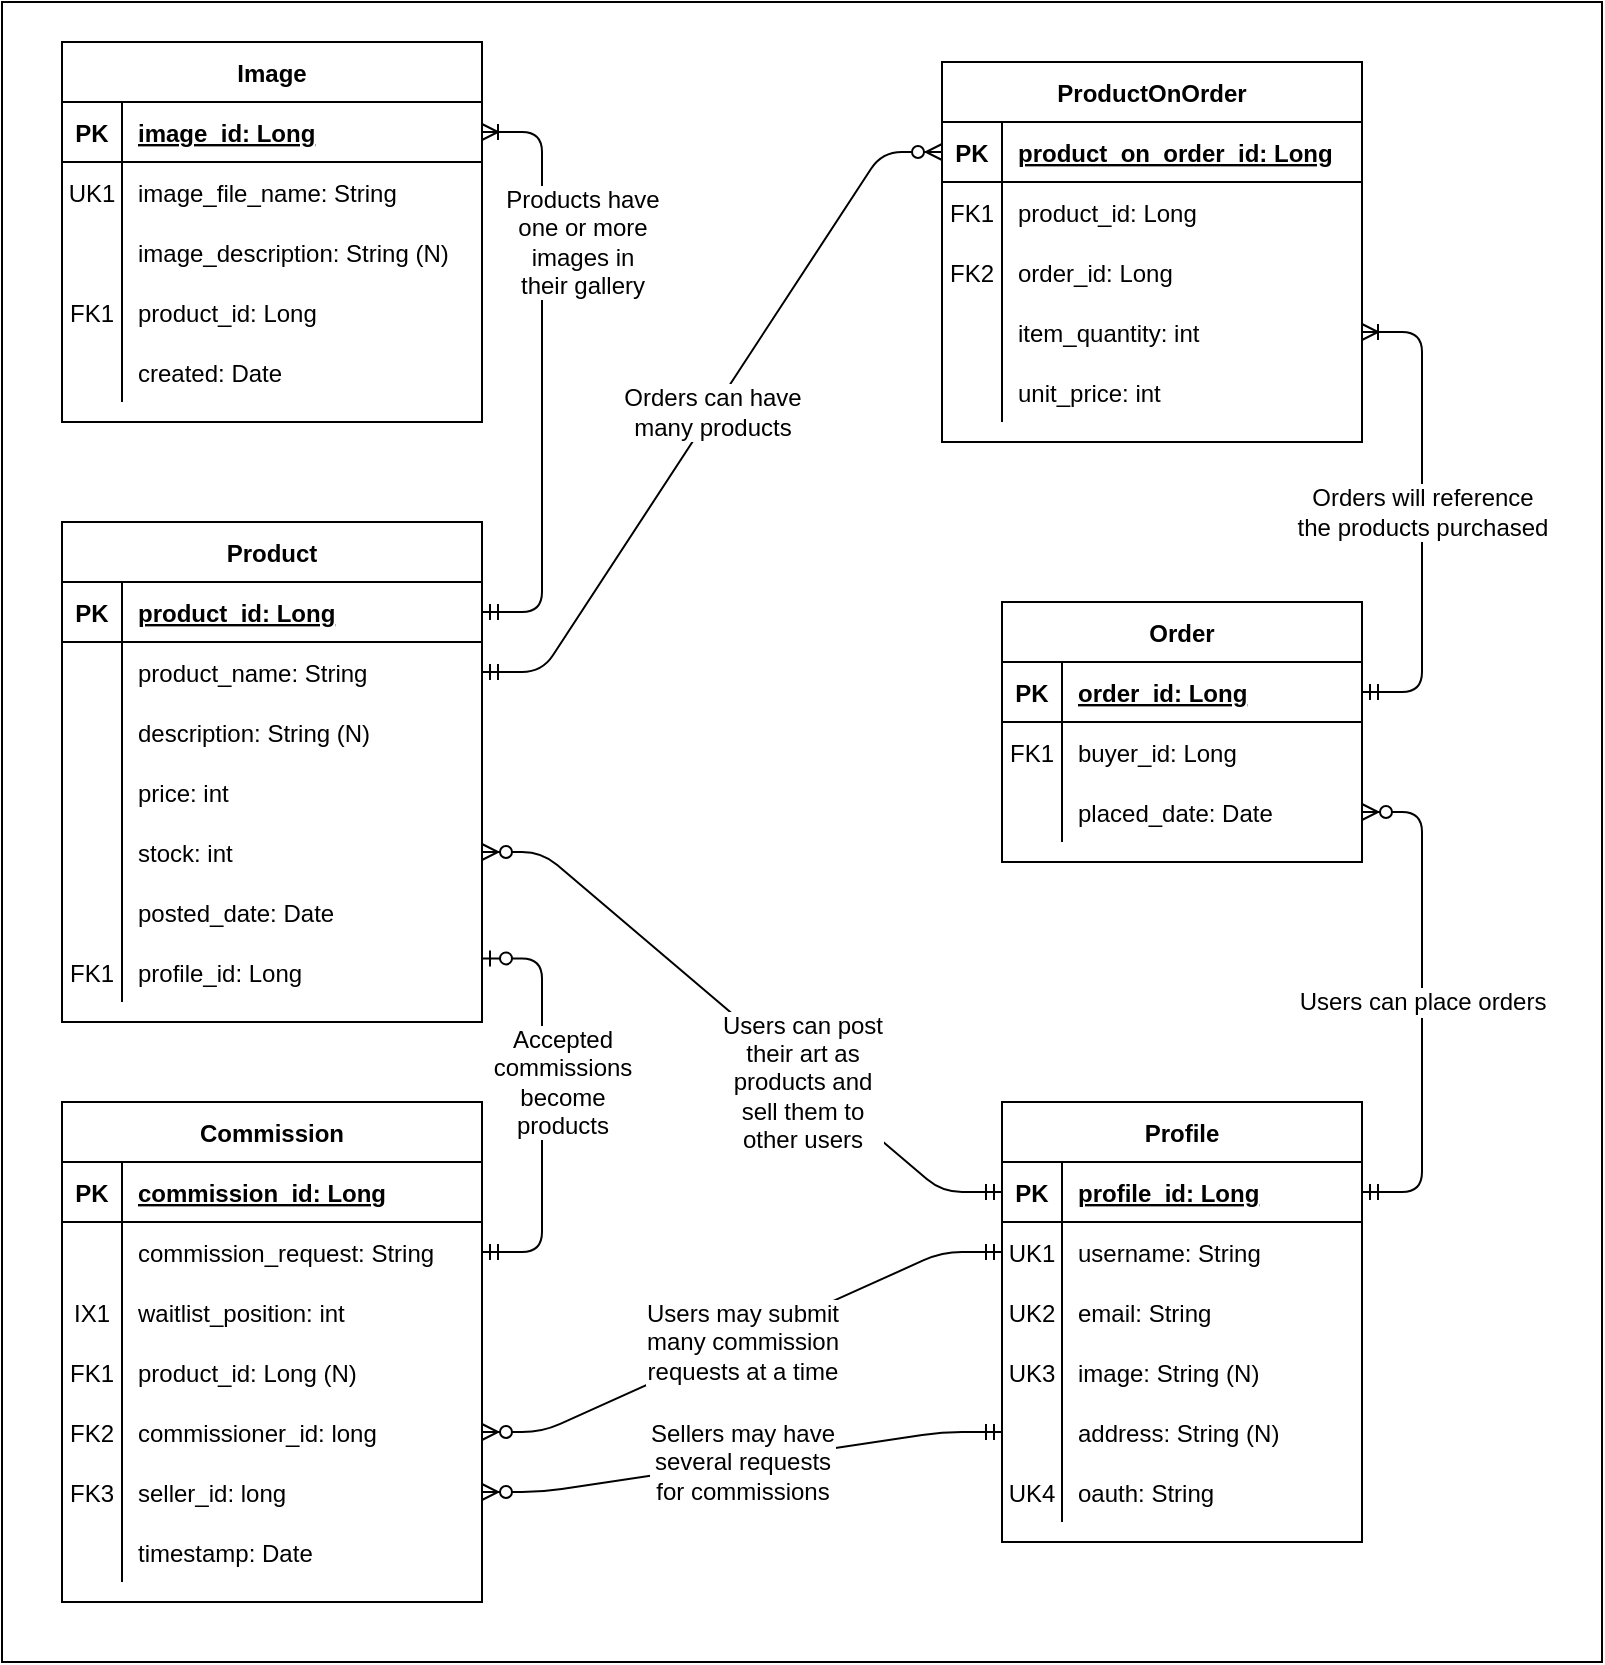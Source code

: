 <mxfile version="13.9.9" type="device"><diagram id="R2lEEEUBdFMjLlhIrx00" name="Page-1"><mxGraphModel dx="-278" dy="1862" grid="1" gridSize="10" guides="1" tooltips="1" connect="1" arrows="1" fold="1" page="1" pageScale="1" pageWidth="850" pageHeight="1100" math="0" shadow="0" extFonts="Permanent Marker^https://fonts.googleapis.com/css?family=Permanent+Marker"><root><mxCell id="0"/><mxCell id="1" parent="0"/><mxCell id="XeQUEniWbdZxxyKvt_oI-1" value="" style="rounded=0;whiteSpace=wrap;html=1;" parent="1" vertex="1"><mxGeometry x="2000" y="-40" width="800" height="830" as="geometry"/></mxCell><mxCell id="XeQUEniWbdZxxyKvt_oI-2" value="Users can place orders" style="edgeStyle=entityRelationEdgeStyle;fontSize=12;html=1;endArrow=ERzeroToMany;startArrow=ERmandOne;exitX=1;exitY=0.5;exitDx=0;exitDy=0;entryX=1;entryY=0.5;entryDx=0;entryDy=0;" parent="1" source="XeQUEniWbdZxxyKvt_oI-36" target="XeQUEniWbdZxxyKvt_oI-32" edge="1"><mxGeometry width="100" height="100" relative="1" as="geometry"><mxPoint x="2610" y="380" as="sourcePoint"/><mxPoint x="2560" y="395" as="targetPoint"/></mxGeometry></mxCell><mxCell id="XeQUEniWbdZxxyKvt_oI-3" value="Users can post&lt;br&gt;their art as&lt;br&gt;products and&lt;br&gt;sell them to&lt;br&gt;other users" style="edgeStyle=entityRelationEdgeStyle;fontSize=12;html=1;endArrow=ERzeroToMany;startArrow=ERmandOne;exitX=0;exitY=0.5;exitDx=0;exitDy=0;entryX=1;entryY=0.5;entryDx=0;entryDy=0;" parent="1" source="XeQUEniWbdZxxyKvt_oI-36" target="XeQUEniWbdZxxyKvt_oI-70" edge="1"><mxGeometry x="-0.262" y="3" width="100" height="100" relative="1" as="geometry"><mxPoint x="2450" y="530" as="sourcePoint"/><mxPoint x="2270" y="245" as="targetPoint"/><mxPoint as="offset"/></mxGeometry></mxCell><mxCell id="XeQUEniWbdZxxyKvt_oI-6" value="Orders will reference&lt;br&gt;the products purchased" style="edgeStyle=entityRelationEdgeStyle;fontSize=12;html=1;endArrow=ERoneToMany;entryX=1;entryY=0.5;entryDx=0;entryDy=0;exitX=1;exitY=0.5;exitDx=0;exitDy=0;startArrow=ERmandOne;startFill=0;" parent="1" source="XeQUEniWbdZxxyKvt_oI-26" target="XeQUEniWbdZxxyKvt_oI-19" edge="1"><mxGeometry width="100" height="100" relative="1" as="geometry"><mxPoint x="2720" y="115" as="sourcePoint"/><mxPoint x="2620" y="-95" as="targetPoint"/></mxGeometry></mxCell><mxCell id="XeQUEniWbdZxxyKvt_oI-7" value="Products have&lt;br&gt;one or more&lt;br&gt;images in&lt;br&gt;their gallery" style="edgeStyle=entityRelationEdgeStyle;fontSize=12;html=1;endArrow=ERoneToMany;startArrow=ERmandOne;exitX=1;exitY=0.5;exitDx=0;exitDy=0;entryX=1;entryY=0.5;entryDx=0;entryDy=0;" parent="1" source="XeQUEniWbdZxxyKvt_oI-58" target="XeQUEniWbdZxxyKvt_oI-99" edge="1"><mxGeometry x="0.433" y="-20" width="100" height="100" relative="1" as="geometry"><mxPoint x="2300" y="40" as="sourcePoint"/><mxPoint x="2400" y="-60" as="targetPoint"/><mxPoint as="offset"/></mxGeometry></mxCell><mxCell id="XeQUEniWbdZxxyKvt_oI-9" value="ProductOnOrder" style="shape=table;startSize=30;container=1;collapsible=1;childLayout=tableLayout;fixedRows=1;rowLines=0;fontStyle=1;align=center;resizeLast=1;" parent="1" vertex="1"><mxGeometry x="2470" y="-10" width="210" height="190" as="geometry"/></mxCell><mxCell id="XeQUEniWbdZxxyKvt_oI-10" value="" style="shape=partialRectangle;collapsible=0;dropTarget=0;pointerEvents=0;fillColor=none;top=0;left=0;bottom=1;right=0;points=[[0,0.5],[1,0.5]];portConstraint=eastwest;" parent="XeQUEniWbdZxxyKvt_oI-9" vertex="1"><mxGeometry y="30" width="210" height="30" as="geometry"/></mxCell><mxCell id="XeQUEniWbdZxxyKvt_oI-11" value="PK" style="shape=partialRectangle;connectable=0;fillColor=none;top=0;left=0;bottom=0;right=0;fontStyle=1;overflow=hidden;" parent="XeQUEniWbdZxxyKvt_oI-10" vertex="1"><mxGeometry width="30" height="30" as="geometry"/></mxCell><mxCell id="XeQUEniWbdZxxyKvt_oI-12" value="product_on_order_id: Long" style="shape=partialRectangle;connectable=0;fillColor=none;top=0;left=0;bottom=0;right=0;align=left;spacingLeft=6;fontStyle=5;overflow=hidden;" parent="XeQUEniWbdZxxyKvt_oI-10" vertex="1"><mxGeometry x="30" width="180" height="30" as="geometry"/></mxCell><mxCell id="XeQUEniWbdZxxyKvt_oI-13" value="" style="shape=partialRectangle;collapsible=0;dropTarget=0;pointerEvents=0;fillColor=none;top=0;left=0;bottom=0;right=0;points=[[0,0.5],[1,0.5]];portConstraint=eastwest;" parent="XeQUEniWbdZxxyKvt_oI-9" vertex="1"><mxGeometry y="60" width="210" height="30" as="geometry"/></mxCell><mxCell id="XeQUEniWbdZxxyKvt_oI-14" value="FK1" style="shape=partialRectangle;connectable=0;fillColor=none;top=0;left=0;bottom=0;right=0;editable=1;overflow=hidden;" parent="XeQUEniWbdZxxyKvt_oI-13" vertex="1"><mxGeometry width="30" height="30" as="geometry"/></mxCell><mxCell id="XeQUEniWbdZxxyKvt_oI-15" value="product_id: Long" style="shape=partialRectangle;connectable=0;fillColor=none;top=0;left=0;bottom=0;right=0;align=left;spacingLeft=6;overflow=hidden;" parent="XeQUEniWbdZxxyKvt_oI-13" vertex="1"><mxGeometry x="30" width="180" height="30" as="geometry"/></mxCell><mxCell id="XeQUEniWbdZxxyKvt_oI-16" value="" style="shape=partialRectangle;collapsible=0;dropTarget=0;pointerEvents=0;fillColor=none;top=0;left=0;bottom=0;right=0;points=[[0,0.5],[1,0.5]];portConstraint=eastwest;" parent="XeQUEniWbdZxxyKvt_oI-9" vertex="1"><mxGeometry y="90" width="210" height="30" as="geometry"/></mxCell><mxCell id="XeQUEniWbdZxxyKvt_oI-17" value="FK2" style="shape=partialRectangle;connectable=0;fillColor=none;top=0;left=0;bottom=0;right=0;editable=1;overflow=hidden;" parent="XeQUEniWbdZxxyKvt_oI-16" vertex="1"><mxGeometry width="30" height="30" as="geometry"/></mxCell><mxCell id="XeQUEniWbdZxxyKvt_oI-18" value="order_id: Long" style="shape=partialRectangle;connectable=0;fillColor=none;top=0;left=0;bottom=0;right=0;align=left;spacingLeft=6;overflow=hidden;" parent="XeQUEniWbdZxxyKvt_oI-16" vertex="1"><mxGeometry x="30" width="180" height="30" as="geometry"/></mxCell><mxCell id="XeQUEniWbdZxxyKvt_oI-19" value="" style="shape=partialRectangle;collapsible=0;dropTarget=0;pointerEvents=0;fillColor=none;top=0;left=0;bottom=0;right=0;points=[[0,0.5],[1,0.5]];portConstraint=eastwest;" parent="XeQUEniWbdZxxyKvt_oI-9" vertex="1"><mxGeometry y="120" width="210" height="30" as="geometry"/></mxCell><mxCell id="XeQUEniWbdZxxyKvt_oI-20" value="" style="shape=partialRectangle;connectable=0;fillColor=none;top=0;left=0;bottom=0;right=0;editable=1;overflow=hidden;" parent="XeQUEniWbdZxxyKvt_oI-19" vertex="1"><mxGeometry width="30" height="30" as="geometry"/></mxCell><mxCell id="XeQUEniWbdZxxyKvt_oI-21" value="item_quantity: int" style="shape=partialRectangle;connectable=0;fillColor=none;top=0;left=0;bottom=0;right=0;align=left;spacingLeft=6;overflow=hidden;" parent="XeQUEniWbdZxxyKvt_oI-19" vertex="1"><mxGeometry x="30" width="180" height="30" as="geometry"/></mxCell><mxCell id="XeQUEniWbdZxxyKvt_oI-22" value="" style="shape=partialRectangle;collapsible=0;dropTarget=0;pointerEvents=0;fillColor=none;top=0;left=0;bottom=0;right=0;points=[[0,0.5],[1,0.5]];portConstraint=eastwest;" parent="XeQUEniWbdZxxyKvt_oI-9" vertex="1"><mxGeometry y="150" width="210" height="30" as="geometry"/></mxCell><mxCell id="XeQUEniWbdZxxyKvt_oI-23" value="" style="shape=partialRectangle;connectable=0;fillColor=none;top=0;left=0;bottom=0;right=0;editable=1;overflow=hidden;" parent="XeQUEniWbdZxxyKvt_oI-22" vertex="1"><mxGeometry width="30" height="30" as="geometry"/></mxCell><mxCell id="XeQUEniWbdZxxyKvt_oI-24" value="unit_price: int" style="shape=partialRectangle;connectable=0;fillColor=none;top=0;left=0;bottom=0;right=0;align=left;spacingLeft=6;overflow=hidden;" parent="XeQUEniWbdZxxyKvt_oI-22" vertex="1"><mxGeometry x="30" width="180" height="30" as="geometry"/></mxCell><mxCell id="XeQUEniWbdZxxyKvt_oI-25" value="Order" style="shape=table;startSize=30;container=1;collapsible=1;childLayout=tableLayout;fixedRows=1;rowLines=0;fontStyle=1;align=center;resizeLast=1;" parent="1" vertex="1"><mxGeometry x="2500" y="260" width="180" height="130" as="geometry"/></mxCell><mxCell id="XeQUEniWbdZxxyKvt_oI-26" value="" style="shape=partialRectangle;collapsible=0;dropTarget=0;pointerEvents=0;fillColor=none;top=0;left=0;bottom=1;right=0;points=[[0,0.5],[1,0.5]];portConstraint=eastwest;" parent="XeQUEniWbdZxxyKvt_oI-25" vertex="1"><mxGeometry y="30" width="180" height="30" as="geometry"/></mxCell><mxCell id="XeQUEniWbdZxxyKvt_oI-27" value="PK" style="shape=partialRectangle;connectable=0;fillColor=none;top=0;left=0;bottom=0;right=0;fontStyle=1;overflow=hidden;" parent="XeQUEniWbdZxxyKvt_oI-26" vertex="1"><mxGeometry width="30" height="30" as="geometry"/></mxCell><mxCell id="XeQUEniWbdZxxyKvt_oI-28" value="order_id: Long" style="shape=partialRectangle;connectable=0;fillColor=none;top=0;left=0;bottom=0;right=0;align=left;spacingLeft=6;fontStyle=5;overflow=hidden;" parent="XeQUEniWbdZxxyKvt_oI-26" vertex="1"><mxGeometry x="30" width="150" height="30" as="geometry"/></mxCell><mxCell id="XeQUEniWbdZxxyKvt_oI-29" value="" style="shape=partialRectangle;collapsible=0;dropTarget=0;pointerEvents=0;fillColor=none;top=0;left=0;bottom=0;right=0;points=[[0,0.5],[1,0.5]];portConstraint=eastwest;" parent="XeQUEniWbdZxxyKvt_oI-25" vertex="1"><mxGeometry y="60" width="180" height="30" as="geometry"/></mxCell><mxCell id="XeQUEniWbdZxxyKvt_oI-30" value="FK1" style="shape=partialRectangle;connectable=0;fillColor=none;top=0;left=0;bottom=0;right=0;editable=1;overflow=hidden;" parent="XeQUEniWbdZxxyKvt_oI-29" vertex="1"><mxGeometry width="30" height="30" as="geometry"/></mxCell><mxCell id="XeQUEniWbdZxxyKvt_oI-31" value="buyer_id: Long" style="shape=partialRectangle;connectable=0;fillColor=none;top=0;left=0;bottom=0;right=0;align=left;spacingLeft=6;overflow=hidden;" parent="XeQUEniWbdZxxyKvt_oI-29" vertex="1"><mxGeometry x="30" width="150" height="30" as="geometry"/></mxCell><mxCell id="XeQUEniWbdZxxyKvt_oI-32" value="" style="shape=partialRectangle;collapsible=0;dropTarget=0;pointerEvents=0;fillColor=none;top=0;left=0;bottom=0;right=0;points=[[0,0.5],[1,0.5]];portConstraint=eastwest;" parent="XeQUEniWbdZxxyKvt_oI-25" vertex="1"><mxGeometry y="90" width="180" height="30" as="geometry"/></mxCell><mxCell id="XeQUEniWbdZxxyKvt_oI-33" value="" style="shape=partialRectangle;connectable=0;fillColor=none;top=0;left=0;bottom=0;right=0;editable=1;overflow=hidden;" parent="XeQUEniWbdZxxyKvt_oI-32" vertex="1"><mxGeometry width="30" height="30" as="geometry"/></mxCell><mxCell id="XeQUEniWbdZxxyKvt_oI-34" value="placed_date: Date" style="shape=partialRectangle;connectable=0;fillColor=none;top=0;left=0;bottom=0;right=0;align=left;spacingLeft=6;overflow=hidden;" parent="XeQUEniWbdZxxyKvt_oI-32" vertex="1"><mxGeometry x="30" width="150" height="30" as="geometry"/></mxCell><mxCell id="XeQUEniWbdZxxyKvt_oI-35" value="Profile" style="shape=table;startSize=30;container=1;collapsible=1;childLayout=tableLayout;fixedRows=1;rowLines=0;fontStyle=1;align=center;resizeLast=1;" parent="1" vertex="1"><mxGeometry x="2500" y="510" width="180" height="220" as="geometry"/></mxCell><mxCell id="XeQUEniWbdZxxyKvt_oI-36" value="" style="shape=partialRectangle;collapsible=0;dropTarget=0;pointerEvents=0;fillColor=none;top=0;left=0;bottom=1;right=0;points=[[0,0.5],[1,0.5]];portConstraint=eastwest;" parent="XeQUEniWbdZxxyKvt_oI-35" vertex="1"><mxGeometry y="30" width="180" height="30" as="geometry"/></mxCell><mxCell id="XeQUEniWbdZxxyKvt_oI-37" value="PK" style="shape=partialRectangle;connectable=0;fillColor=none;top=0;left=0;bottom=0;right=0;fontStyle=1;overflow=hidden;" parent="XeQUEniWbdZxxyKvt_oI-36" vertex="1"><mxGeometry width="30" height="30" as="geometry"/></mxCell><mxCell id="XeQUEniWbdZxxyKvt_oI-38" value="profile_id: Long" style="shape=partialRectangle;connectable=0;fillColor=none;top=0;left=0;bottom=0;right=0;align=left;spacingLeft=6;fontStyle=5;overflow=hidden;" parent="XeQUEniWbdZxxyKvt_oI-36" vertex="1"><mxGeometry x="30" width="150" height="30" as="geometry"/></mxCell><mxCell id="XeQUEniWbdZxxyKvt_oI-39" value="" style="shape=partialRectangle;collapsible=0;dropTarget=0;pointerEvents=0;fillColor=none;top=0;left=0;bottom=0;right=0;points=[[0,0.5],[1,0.5]];portConstraint=eastwest;" parent="XeQUEniWbdZxxyKvt_oI-35" vertex="1"><mxGeometry y="60" width="180" height="30" as="geometry"/></mxCell><mxCell id="XeQUEniWbdZxxyKvt_oI-40" value="UK1" style="shape=partialRectangle;connectable=0;fillColor=none;top=0;left=0;bottom=0;right=0;editable=1;overflow=hidden;" parent="XeQUEniWbdZxxyKvt_oI-39" vertex="1"><mxGeometry width="30" height="30" as="geometry"/></mxCell><mxCell id="XeQUEniWbdZxxyKvt_oI-41" value="username: String" style="shape=partialRectangle;connectable=0;fillColor=none;top=0;left=0;bottom=0;right=0;align=left;spacingLeft=6;overflow=hidden;" parent="XeQUEniWbdZxxyKvt_oI-39" vertex="1"><mxGeometry x="30" width="150" height="30" as="geometry"/></mxCell><mxCell id="XeQUEniWbdZxxyKvt_oI-45" value="" style="shape=partialRectangle;collapsible=0;dropTarget=0;pointerEvents=0;fillColor=none;top=0;left=0;bottom=0;right=0;points=[[0,0.5],[1,0.5]];portConstraint=eastwest;" parent="XeQUEniWbdZxxyKvt_oI-35" vertex="1"><mxGeometry y="90" width="180" height="30" as="geometry"/></mxCell><mxCell id="XeQUEniWbdZxxyKvt_oI-46" value="UK2" style="shape=partialRectangle;connectable=0;fillColor=none;top=0;left=0;bottom=0;right=0;editable=1;overflow=hidden;" parent="XeQUEniWbdZxxyKvt_oI-45" vertex="1"><mxGeometry width="30" height="30" as="geometry"/></mxCell><mxCell id="XeQUEniWbdZxxyKvt_oI-47" value="email: String" style="shape=partialRectangle;connectable=0;fillColor=none;top=0;left=0;bottom=0;right=0;align=left;spacingLeft=6;overflow=hidden;" parent="XeQUEniWbdZxxyKvt_oI-45" vertex="1"><mxGeometry x="30" width="150" height="30" as="geometry"/></mxCell><mxCell id="XeQUEniWbdZxxyKvt_oI-48" value="" style="shape=partialRectangle;collapsible=0;dropTarget=0;pointerEvents=0;fillColor=none;top=0;left=0;bottom=0;right=0;points=[[0,0.5],[1,0.5]];portConstraint=eastwest;" parent="XeQUEniWbdZxxyKvt_oI-35" vertex="1"><mxGeometry y="120" width="180" height="30" as="geometry"/></mxCell><mxCell id="XeQUEniWbdZxxyKvt_oI-49" value="UK3" style="shape=partialRectangle;connectable=0;fillColor=none;top=0;left=0;bottom=0;right=0;editable=1;overflow=hidden;" parent="XeQUEniWbdZxxyKvt_oI-48" vertex="1"><mxGeometry width="30" height="30" as="geometry"/></mxCell><mxCell id="XeQUEniWbdZxxyKvt_oI-50" value="image: String (N)" style="shape=partialRectangle;connectable=0;fillColor=none;top=0;left=0;bottom=0;right=0;align=left;spacingLeft=6;overflow=hidden;" parent="XeQUEniWbdZxxyKvt_oI-48" vertex="1"><mxGeometry x="30" width="150" height="30" as="geometry"/></mxCell><mxCell id="XeQUEniWbdZxxyKvt_oI-51" value="" style="shape=partialRectangle;collapsible=0;dropTarget=0;pointerEvents=0;fillColor=none;top=0;left=0;bottom=0;right=0;points=[[0,0.5],[1,0.5]];portConstraint=eastwest;" parent="XeQUEniWbdZxxyKvt_oI-35" vertex="1"><mxGeometry y="150" width="180" height="30" as="geometry"/></mxCell><mxCell id="XeQUEniWbdZxxyKvt_oI-52" value="" style="shape=partialRectangle;connectable=0;fillColor=none;top=0;left=0;bottom=0;right=0;editable=1;overflow=hidden;" parent="XeQUEniWbdZxxyKvt_oI-51" vertex="1"><mxGeometry width="30" height="30" as="geometry"/></mxCell><mxCell id="XeQUEniWbdZxxyKvt_oI-53" value="address: String (N)" style="shape=partialRectangle;connectable=0;fillColor=none;top=0;left=0;bottom=0;right=0;align=left;spacingLeft=6;overflow=hidden;" parent="XeQUEniWbdZxxyKvt_oI-51" vertex="1"><mxGeometry x="30" width="150" height="30" as="geometry"/></mxCell><mxCell id="XeQUEniWbdZxxyKvt_oI-54" value="" style="shape=partialRectangle;collapsible=0;dropTarget=0;pointerEvents=0;fillColor=none;top=0;left=0;bottom=0;right=0;points=[[0,0.5],[1,0.5]];portConstraint=eastwest;" parent="XeQUEniWbdZxxyKvt_oI-35" vertex="1"><mxGeometry y="180" width="180" height="30" as="geometry"/></mxCell><mxCell id="XeQUEniWbdZxxyKvt_oI-55" value="UK4" style="shape=partialRectangle;connectable=0;fillColor=none;top=0;left=0;bottom=0;right=0;editable=1;overflow=hidden;" parent="XeQUEniWbdZxxyKvt_oI-54" vertex="1"><mxGeometry width="30" height="30" as="geometry"/></mxCell><mxCell id="XeQUEniWbdZxxyKvt_oI-56" value="oauth: String" style="shape=partialRectangle;connectable=0;fillColor=none;top=0;left=0;bottom=0;right=0;align=left;spacingLeft=6;overflow=hidden;" parent="XeQUEniWbdZxxyKvt_oI-54" vertex="1"><mxGeometry x="30" width="150" height="30" as="geometry"/></mxCell><mxCell id="XeQUEniWbdZxxyKvt_oI-57" value="Product" style="shape=table;startSize=30;container=1;collapsible=1;childLayout=tableLayout;fixedRows=1;rowLines=0;fontStyle=1;align=center;resizeLast=1;" parent="1" vertex="1"><mxGeometry x="2030" y="220" width="210" height="250" as="geometry"/></mxCell><mxCell id="XeQUEniWbdZxxyKvt_oI-58" value="" style="shape=partialRectangle;collapsible=0;dropTarget=0;pointerEvents=0;fillColor=none;top=0;left=0;bottom=1;right=0;points=[[0,0.5],[1,0.5]];portConstraint=eastwest;" parent="XeQUEniWbdZxxyKvt_oI-57" vertex="1"><mxGeometry y="30" width="210" height="30" as="geometry"/></mxCell><mxCell id="XeQUEniWbdZxxyKvt_oI-59" value="PK" style="shape=partialRectangle;connectable=0;fillColor=none;top=0;left=0;bottom=0;right=0;fontStyle=1;overflow=hidden;" parent="XeQUEniWbdZxxyKvt_oI-58" vertex="1"><mxGeometry width="30" height="30" as="geometry"/></mxCell><mxCell id="XeQUEniWbdZxxyKvt_oI-60" value="product_id: Long" style="shape=partialRectangle;connectable=0;fillColor=none;top=0;left=0;bottom=0;right=0;align=left;spacingLeft=6;fontStyle=5;overflow=hidden;" parent="XeQUEniWbdZxxyKvt_oI-58" vertex="1"><mxGeometry x="30" width="180" height="30" as="geometry"/></mxCell><mxCell id="XeQUEniWbdZxxyKvt_oI-61" value="" style="shape=partialRectangle;collapsible=0;dropTarget=0;pointerEvents=0;fillColor=none;top=0;left=0;bottom=0;right=0;points=[[0,0.5],[1,0.5]];portConstraint=eastwest;" parent="XeQUEniWbdZxxyKvt_oI-57" vertex="1"><mxGeometry y="60" width="210" height="30" as="geometry"/></mxCell><mxCell id="XeQUEniWbdZxxyKvt_oI-62" value="" style="shape=partialRectangle;connectable=0;fillColor=none;top=0;left=0;bottom=0;right=0;editable=1;overflow=hidden;" parent="XeQUEniWbdZxxyKvt_oI-61" vertex="1"><mxGeometry width="30" height="30" as="geometry"/></mxCell><mxCell id="XeQUEniWbdZxxyKvt_oI-63" value="product_name: String" style="shape=partialRectangle;connectable=0;fillColor=none;top=0;left=0;bottom=0;right=0;align=left;spacingLeft=6;overflow=hidden;" parent="XeQUEniWbdZxxyKvt_oI-61" vertex="1"><mxGeometry x="30" width="180" height="30" as="geometry"/></mxCell><mxCell id="XeQUEniWbdZxxyKvt_oI-64" value="" style="shape=partialRectangle;collapsible=0;dropTarget=0;pointerEvents=0;fillColor=none;top=0;left=0;bottom=0;right=0;points=[[0,0.5],[1,0.5]];portConstraint=eastwest;" parent="XeQUEniWbdZxxyKvt_oI-57" vertex="1"><mxGeometry y="90" width="210" height="30" as="geometry"/></mxCell><mxCell id="XeQUEniWbdZxxyKvt_oI-65" value="" style="shape=partialRectangle;connectable=0;fillColor=none;top=0;left=0;bottom=0;right=0;editable=1;overflow=hidden;" parent="XeQUEniWbdZxxyKvt_oI-64" vertex="1"><mxGeometry width="30" height="30" as="geometry"/></mxCell><mxCell id="XeQUEniWbdZxxyKvt_oI-66" value="description: String (N)" style="shape=partialRectangle;connectable=0;fillColor=none;top=0;left=0;bottom=0;right=0;align=left;spacingLeft=6;overflow=hidden;" parent="XeQUEniWbdZxxyKvt_oI-64" vertex="1"><mxGeometry x="30" width="180" height="30" as="geometry"/></mxCell><mxCell id="XeQUEniWbdZxxyKvt_oI-67" value="" style="shape=partialRectangle;collapsible=0;dropTarget=0;pointerEvents=0;fillColor=none;top=0;left=0;bottom=0;right=0;points=[[0,0.5],[1,0.5]];portConstraint=eastwest;" parent="XeQUEniWbdZxxyKvt_oI-57" vertex="1"><mxGeometry y="120" width="210" height="30" as="geometry"/></mxCell><mxCell id="XeQUEniWbdZxxyKvt_oI-68" value="" style="shape=partialRectangle;connectable=0;fillColor=none;top=0;left=0;bottom=0;right=0;editable=1;overflow=hidden;" parent="XeQUEniWbdZxxyKvt_oI-67" vertex="1"><mxGeometry width="30" height="30" as="geometry"/></mxCell><mxCell id="XeQUEniWbdZxxyKvt_oI-69" value="price: int" style="shape=partialRectangle;connectable=0;fillColor=none;top=0;left=0;bottom=0;right=0;align=left;spacingLeft=6;overflow=hidden;" parent="XeQUEniWbdZxxyKvt_oI-67" vertex="1"><mxGeometry x="30" width="180" height="30" as="geometry"/></mxCell><mxCell id="XeQUEniWbdZxxyKvt_oI-70" value="" style="shape=partialRectangle;collapsible=0;dropTarget=0;pointerEvents=0;fillColor=none;top=0;left=0;bottom=0;right=0;points=[[0,0.5],[1,0.5]];portConstraint=eastwest;" parent="XeQUEniWbdZxxyKvt_oI-57" vertex="1"><mxGeometry y="150" width="210" height="30" as="geometry"/></mxCell><mxCell id="XeQUEniWbdZxxyKvt_oI-71" value="" style="shape=partialRectangle;connectable=0;fillColor=none;top=0;left=0;bottom=0;right=0;editable=1;overflow=hidden;" parent="XeQUEniWbdZxxyKvt_oI-70" vertex="1"><mxGeometry width="30" height="30" as="geometry"/></mxCell><mxCell id="XeQUEniWbdZxxyKvt_oI-72" value="stock: int" style="shape=partialRectangle;connectable=0;fillColor=none;top=0;left=0;bottom=0;right=0;align=left;spacingLeft=6;overflow=hidden;" parent="XeQUEniWbdZxxyKvt_oI-70" vertex="1"><mxGeometry x="30" width="180" height="30" as="geometry"/></mxCell><mxCell id="XeQUEniWbdZxxyKvt_oI-73" value="" style="shape=partialRectangle;collapsible=0;dropTarget=0;pointerEvents=0;fillColor=none;top=0;left=0;bottom=0;right=0;points=[[0,0.5],[1,0.5]];portConstraint=eastwest;" parent="XeQUEniWbdZxxyKvt_oI-57" vertex="1"><mxGeometry y="180" width="210" height="30" as="geometry"/></mxCell><mxCell id="XeQUEniWbdZxxyKvt_oI-74" value="" style="shape=partialRectangle;connectable=0;fillColor=none;top=0;left=0;bottom=0;right=0;editable=1;overflow=hidden;" parent="XeQUEniWbdZxxyKvt_oI-73" vertex="1"><mxGeometry width="30" height="30" as="geometry"/></mxCell><mxCell id="XeQUEniWbdZxxyKvt_oI-75" value="posted_date: Date" style="shape=partialRectangle;connectable=0;fillColor=none;top=0;left=0;bottom=0;right=0;align=left;spacingLeft=6;overflow=hidden;" parent="XeQUEniWbdZxxyKvt_oI-73" vertex="1"><mxGeometry x="30" width="180" height="30" as="geometry"/></mxCell><mxCell id="XeQUEniWbdZxxyKvt_oI-76" value="" style="shape=partialRectangle;collapsible=0;dropTarget=0;pointerEvents=0;fillColor=none;top=0;left=0;bottom=0;right=0;points=[[0,0.5],[1,0.5]];portConstraint=eastwest;" parent="XeQUEniWbdZxxyKvt_oI-57" vertex="1"><mxGeometry y="210" width="210" height="30" as="geometry"/></mxCell><mxCell id="XeQUEniWbdZxxyKvt_oI-77" value="FK1" style="shape=partialRectangle;connectable=0;fillColor=none;top=0;left=0;bottom=0;right=0;editable=1;overflow=hidden;" parent="XeQUEniWbdZxxyKvt_oI-76" vertex="1"><mxGeometry width="30" height="30" as="geometry"/></mxCell><mxCell id="XeQUEniWbdZxxyKvt_oI-78" value="profile_id: Long" style="shape=partialRectangle;connectable=0;fillColor=none;top=0;left=0;bottom=0;right=0;align=left;spacingLeft=6;overflow=hidden;" parent="XeQUEniWbdZxxyKvt_oI-76" vertex="1"><mxGeometry x="30" width="180" height="30" as="geometry"/></mxCell><mxCell id="XeQUEniWbdZxxyKvt_oI-79" value="Commission" style="shape=table;startSize=30;container=1;collapsible=1;childLayout=tableLayout;fixedRows=1;rowLines=0;fontStyle=1;align=center;resizeLast=1;" parent="1" vertex="1"><mxGeometry x="2030" y="510" width="210" height="250" as="geometry"/></mxCell><mxCell id="XeQUEniWbdZxxyKvt_oI-80" value="" style="shape=partialRectangle;collapsible=0;dropTarget=0;pointerEvents=0;fillColor=none;top=0;left=0;bottom=1;right=0;points=[[0,0.5],[1,0.5]];portConstraint=eastwest;" parent="XeQUEniWbdZxxyKvt_oI-79" vertex="1"><mxGeometry y="30" width="210" height="30" as="geometry"/></mxCell><mxCell id="XeQUEniWbdZxxyKvt_oI-81" value="PK" style="shape=partialRectangle;connectable=0;fillColor=none;top=0;left=0;bottom=0;right=0;fontStyle=1;overflow=hidden;" parent="XeQUEniWbdZxxyKvt_oI-80" vertex="1"><mxGeometry width="30" height="30" as="geometry"/></mxCell><mxCell id="XeQUEniWbdZxxyKvt_oI-82" value="commission_id: Long" style="shape=partialRectangle;connectable=0;fillColor=none;top=0;left=0;bottom=0;right=0;align=left;spacingLeft=6;fontStyle=5;overflow=hidden;" parent="XeQUEniWbdZxxyKvt_oI-80" vertex="1"><mxGeometry x="30" width="180" height="30" as="geometry"/></mxCell><mxCell id="XeQUEniWbdZxxyKvt_oI-83" value="" style="shape=partialRectangle;collapsible=0;dropTarget=0;pointerEvents=0;fillColor=none;top=0;left=0;bottom=0;right=0;points=[[0,0.5],[1,0.5]];portConstraint=eastwest;" parent="XeQUEniWbdZxxyKvt_oI-79" vertex="1"><mxGeometry y="60" width="210" height="30" as="geometry"/></mxCell><mxCell id="XeQUEniWbdZxxyKvt_oI-84" value="" style="shape=partialRectangle;connectable=0;fillColor=none;top=0;left=0;bottom=0;right=0;editable=1;overflow=hidden;" parent="XeQUEniWbdZxxyKvt_oI-83" vertex="1"><mxGeometry width="30" height="30" as="geometry"/></mxCell><mxCell id="XeQUEniWbdZxxyKvt_oI-85" value="commission_request: String" style="shape=partialRectangle;connectable=0;fillColor=none;top=0;left=0;bottom=0;right=0;align=left;spacingLeft=6;overflow=hidden;" parent="XeQUEniWbdZxxyKvt_oI-83" vertex="1"><mxGeometry x="30" width="180" height="30" as="geometry"/></mxCell><mxCell id="XeQUEniWbdZxxyKvt_oI-86" value="" style="shape=partialRectangle;collapsible=0;dropTarget=0;pointerEvents=0;fillColor=none;top=0;left=0;bottom=0;right=0;points=[[0,0.5],[1,0.5]];portConstraint=eastwest;" parent="XeQUEniWbdZxxyKvt_oI-79" vertex="1"><mxGeometry y="90" width="210" height="30" as="geometry"/></mxCell><mxCell id="XeQUEniWbdZxxyKvt_oI-87" value="IX1" style="shape=partialRectangle;connectable=0;fillColor=none;top=0;left=0;bottom=0;right=0;editable=1;overflow=hidden;" parent="XeQUEniWbdZxxyKvt_oI-86" vertex="1"><mxGeometry width="30" height="30" as="geometry"/></mxCell><mxCell id="XeQUEniWbdZxxyKvt_oI-88" value="waitlist_position: int" style="shape=partialRectangle;connectable=0;fillColor=none;top=0;left=0;bottom=0;right=0;align=left;spacingLeft=6;overflow=hidden;" parent="XeQUEniWbdZxxyKvt_oI-86" vertex="1"><mxGeometry x="30" width="180" height="30" as="geometry"/></mxCell><mxCell id="XeQUEniWbdZxxyKvt_oI-89" value="" style="shape=partialRectangle;collapsible=0;dropTarget=0;pointerEvents=0;fillColor=none;top=0;left=0;bottom=0;right=0;points=[[0,0.5],[1,0.5]];portConstraint=eastwest;" parent="XeQUEniWbdZxxyKvt_oI-79" vertex="1"><mxGeometry y="120" width="210" height="30" as="geometry"/></mxCell><mxCell id="XeQUEniWbdZxxyKvt_oI-90" value="FK1" style="shape=partialRectangle;connectable=0;fillColor=none;top=0;left=0;bottom=0;right=0;editable=1;overflow=hidden;" parent="XeQUEniWbdZxxyKvt_oI-89" vertex="1"><mxGeometry width="30" height="30" as="geometry"/></mxCell><mxCell id="XeQUEniWbdZxxyKvt_oI-91" value="product_id: Long (N)" style="shape=partialRectangle;connectable=0;fillColor=none;top=0;left=0;bottom=0;right=0;align=left;spacingLeft=6;overflow=hidden;" parent="XeQUEniWbdZxxyKvt_oI-89" vertex="1"><mxGeometry x="30" width="180" height="30" as="geometry"/></mxCell><mxCell id="XeQUEniWbdZxxyKvt_oI-92" value="" style="shape=partialRectangle;collapsible=0;dropTarget=0;pointerEvents=0;fillColor=none;top=0;left=0;bottom=0;right=0;points=[[0,0.5],[1,0.5]];portConstraint=eastwest;" parent="XeQUEniWbdZxxyKvt_oI-79" vertex="1"><mxGeometry y="150" width="210" height="30" as="geometry"/></mxCell><mxCell id="XeQUEniWbdZxxyKvt_oI-93" value="FK2" style="shape=partialRectangle;connectable=0;fillColor=none;top=0;left=0;bottom=0;right=0;editable=1;overflow=hidden;" parent="XeQUEniWbdZxxyKvt_oI-92" vertex="1"><mxGeometry width="30" height="30" as="geometry"/></mxCell><mxCell id="XeQUEniWbdZxxyKvt_oI-94" value="commissioner_id: long" style="shape=partialRectangle;connectable=0;fillColor=none;top=0;left=0;bottom=0;right=0;align=left;spacingLeft=6;overflow=hidden;" parent="XeQUEniWbdZxxyKvt_oI-92" vertex="1"><mxGeometry x="30" width="180" height="30" as="geometry"/></mxCell><mxCell id="XeQUEniWbdZxxyKvt_oI-114" value="" style="shape=partialRectangle;collapsible=0;dropTarget=0;pointerEvents=0;fillColor=none;top=0;left=0;bottom=0;right=0;points=[[0,0.5],[1,0.5]];portConstraint=eastwest;" parent="XeQUEniWbdZxxyKvt_oI-79" vertex="1"><mxGeometry y="180" width="210" height="30" as="geometry"/></mxCell><mxCell id="XeQUEniWbdZxxyKvt_oI-115" value="FK3" style="shape=partialRectangle;connectable=0;fillColor=none;top=0;left=0;bottom=0;right=0;editable=1;overflow=hidden;" parent="XeQUEniWbdZxxyKvt_oI-114" vertex="1"><mxGeometry width="30" height="30" as="geometry"/></mxCell><mxCell id="XeQUEniWbdZxxyKvt_oI-116" value="seller_id: long" style="shape=partialRectangle;connectable=0;fillColor=none;top=0;left=0;bottom=0;right=0;align=left;spacingLeft=6;overflow=hidden;" parent="XeQUEniWbdZxxyKvt_oI-114" vertex="1"><mxGeometry x="30" width="180" height="30" as="geometry"/></mxCell><mxCell id="XeQUEniWbdZxxyKvt_oI-95" value="" style="shape=partialRectangle;collapsible=0;dropTarget=0;pointerEvents=0;fillColor=none;top=0;left=0;bottom=0;right=0;points=[[0,0.5],[1,0.5]];portConstraint=eastwest;" parent="XeQUEniWbdZxxyKvt_oI-79" vertex="1"><mxGeometry y="210" width="210" height="30" as="geometry"/></mxCell><mxCell id="XeQUEniWbdZxxyKvt_oI-96" value="" style="shape=partialRectangle;connectable=0;fillColor=none;top=0;left=0;bottom=0;right=0;editable=1;overflow=hidden;" parent="XeQUEniWbdZxxyKvt_oI-95" vertex="1"><mxGeometry width="30" height="30" as="geometry"/></mxCell><mxCell id="XeQUEniWbdZxxyKvt_oI-97" value="timestamp: Date" style="shape=partialRectangle;connectable=0;fillColor=none;top=0;left=0;bottom=0;right=0;align=left;spacingLeft=6;overflow=hidden;" parent="XeQUEniWbdZxxyKvt_oI-95" vertex="1"><mxGeometry x="30" width="180" height="30" as="geometry"/></mxCell><mxCell id="XeQUEniWbdZxxyKvt_oI-98" value="Image" style="shape=table;startSize=30;container=1;collapsible=1;childLayout=tableLayout;fixedRows=1;rowLines=0;fontStyle=1;align=center;resizeLast=1;" parent="1" vertex="1"><mxGeometry x="2030" y="-20" width="210" height="190" as="geometry"/></mxCell><mxCell id="XeQUEniWbdZxxyKvt_oI-99" value="" style="shape=partialRectangle;collapsible=0;dropTarget=0;pointerEvents=0;fillColor=none;top=0;left=0;bottom=1;right=0;points=[[0,0.5],[1,0.5]];portConstraint=eastwest;" parent="XeQUEniWbdZxxyKvt_oI-98" vertex="1"><mxGeometry y="30" width="210" height="30" as="geometry"/></mxCell><mxCell id="XeQUEniWbdZxxyKvt_oI-100" value="PK" style="shape=partialRectangle;connectable=0;fillColor=none;top=0;left=0;bottom=0;right=0;fontStyle=1;overflow=hidden;" parent="XeQUEniWbdZxxyKvt_oI-99" vertex="1"><mxGeometry width="30" height="30" as="geometry"/></mxCell><mxCell id="XeQUEniWbdZxxyKvt_oI-101" value="image_id: Long" style="shape=partialRectangle;connectable=0;fillColor=none;top=0;left=0;bottom=0;right=0;align=left;spacingLeft=6;fontStyle=5;overflow=hidden;" parent="XeQUEniWbdZxxyKvt_oI-99" vertex="1"><mxGeometry x="30" width="180" height="30" as="geometry"/></mxCell><mxCell id="XeQUEniWbdZxxyKvt_oI-102" value="" style="shape=partialRectangle;collapsible=0;dropTarget=0;pointerEvents=0;fillColor=none;top=0;left=0;bottom=0;right=0;points=[[0,0.5],[1,0.5]];portConstraint=eastwest;" parent="XeQUEniWbdZxxyKvt_oI-98" vertex="1"><mxGeometry y="60" width="210" height="30" as="geometry"/></mxCell><mxCell id="XeQUEniWbdZxxyKvt_oI-103" value="UK1" style="shape=partialRectangle;connectable=0;fillColor=none;top=0;left=0;bottom=0;right=0;editable=1;overflow=hidden;" parent="XeQUEniWbdZxxyKvt_oI-102" vertex="1"><mxGeometry width="30" height="30" as="geometry"/></mxCell><mxCell id="XeQUEniWbdZxxyKvt_oI-104" value="image_file_name: String" style="shape=partialRectangle;connectable=0;fillColor=none;top=0;left=0;bottom=0;right=0;align=left;spacingLeft=6;overflow=hidden;" parent="XeQUEniWbdZxxyKvt_oI-102" vertex="1"><mxGeometry x="30" width="180" height="30" as="geometry"/></mxCell><mxCell id="XeQUEniWbdZxxyKvt_oI-105" value="" style="shape=partialRectangle;collapsible=0;dropTarget=0;pointerEvents=0;fillColor=none;top=0;left=0;bottom=0;right=0;points=[[0,0.5],[1,0.5]];portConstraint=eastwest;" parent="XeQUEniWbdZxxyKvt_oI-98" vertex="1"><mxGeometry y="90" width="210" height="30" as="geometry"/></mxCell><mxCell id="XeQUEniWbdZxxyKvt_oI-106" value="" style="shape=partialRectangle;connectable=0;fillColor=none;top=0;left=0;bottom=0;right=0;editable=1;overflow=hidden;" parent="XeQUEniWbdZxxyKvt_oI-105" vertex="1"><mxGeometry width="30" height="30" as="geometry"/></mxCell><mxCell id="XeQUEniWbdZxxyKvt_oI-107" value="image_description: String (N)" style="shape=partialRectangle;connectable=0;fillColor=none;top=0;left=0;bottom=0;right=0;align=left;spacingLeft=6;overflow=hidden;" parent="XeQUEniWbdZxxyKvt_oI-105" vertex="1"><mxGeometry x="30" width="180" height="30" as="geometry"/></mxCell><mxCell id="XeQUEniWbdZxxyKvt_oI-108" value="" style="shape=partialRectangle;collapsible=0;dropTarget=0;pointerEvents=0;fillColor=none;top=0;left=0;bottom=0;right=0;points=[[0,0.5],[1,0.5]];portConstraint=eastwest;" parent="XeQUEniWbdZxxyKvt_oI-98" vertex="1"><mxGeometry y="120" width="210" height="30" as="geometry"/></mxCell><mxCell id="XeQUEniWbdZxxyKvt_oI-109" value="FK1" style="shape=partialRectangle;connectable=0;fillColor=none;top=0;left=0;bottom=0;right=0;editable=1;overflow=hidden;" parent="XeQUEniWbdZxxyKvt_oI-108" vertex="1"><mxGeometry width="30" height="30" as="geometry"/></mxCell><mxCell id="XeQUEniWbdZxxyKvt_oI-110" value="product_id: Long" style="shape=partialRectangle;connectable=0;fillColor=none;top=0;left=0;bottom=0;right=0;align=left;spacingLeft=6;overflow=hidden;" parent="XeQUEniWbdZxxyKvt_oI-108" vertex="1"><mxGeometry x="30" width="180" height="30" as="geometry"/></mxCell><mxCell id="XeQUEniWbdZxxyKvt_oI-111" value="" style="shape=partialRectangle;collapsible=0;dropTarget=0;pointerEvents=0;fillColor=none;top=0;left=0;bottom=0;right=0;points=[[0,0.5],[1,0.5]];portConstraint=eastwest;" parent="XeQUEniWbdZxxyKvt_oI-98" vertex="1"><mxGeometry y="150" width="210" height="30" as="geometry"/></mxCell><mxCell id="XeQUEniWbdZxxyKvt_oI-112" value="" style="shape=partialRectangle;connectable=0;fillColor=none;top=0;left=0;bottom=0;right=0;editable=1;overflow=hidden;" parent="XeQUEniWbdZxxyKvt_oI-111" vertex="1"><mxGeometry width="30" height="30" as="geometry"/></mxCell><mxCell id="XeQUEniWbdZxxyKvt_oI-113" value="created: Date" style="shape=partialRectangle;connectable=0;fillColor=none;top=0;left=0;bottom=0;right=0;align=left;spacingLeft=6;overflow=hidden;" parent="XeQUEniWbdZxxyKvt_oI-111" vertex="1"><mxGeometry x="30" width="180" height="30" as="geometry"/></mxCell><mxCell id="XeQUEniWbdZxxyKvt_oI-117" value="Users may submit&lt;br&gt;many commission&lt;br&gt;requests at a time" style="edgeStyle=entityRelationEdgeStyle;fontSize=12;html=1;endArrow=ERzeroToMany;startArrow=ERmandOne;entryX=1;entryY=0.5;entryDx=0;entryDy=0;exitX=0;exitY=0.5;exitDx=0;exitDy=0;" parent="1" source="XeQUEniWbdZxxyKvt_oI-39" target="XeQUEniWbdZxxyKvt_oI-92" edge="1"><mxGeometry width="100" height="100" relative="1" as="geometry"><mxPoint x="1960" y="740" as="sourcePoint"/><mxPoint x="2060" y="640" as="targetPoint"/></mxGeometry></mxCell><mxCell id="XeQUEniWbdZxxyKvt_oI-118" value="Sellers may have&lt;br&gt;several requests&lt;br&gt;for commissions" style="edgeStyle=entityRelationEdgeStyle;fontSize=12;html=1;endArrow=ERzeroToMany;startArrow=ERmandOne;entryX=1;entryY=0.5;entryDx=0;entryDy=0;exitX=0;exitY=0.5;exitDx=0;exitDy=0;" parent="1" source="XeQUEniWbdZxxyKvt_oI-51" target="XeQUEniWbdZxxyKvt_oI-114" edge="1"><mxGeometry width="100" height="100" relative="1" as="geometry"><mxPoint x="1960" y="720" as="sourcePoint"/><mxPoint x="2060" y="620" as="targetPoint"/></mxGeometry></mxCell><mxCell id="XeQUEniWbdZxxyKvt_oI-4" value="Accepted&lt;br&gt;commissions&lt;br&gt;become&lt;br&gt;products" style="edgeStyle=entityRelationEdgeStyle;fontSize=12;html=1;endArrow=ERzeroToOne;startArrow=ERmandOne;exitX=1;exitY=0.5;exitDx=0;exitDy=0;entryX=1;entryY=0.273;entryDx=0;entryDy=0;entryPerimeter=0;" parent="1" source="XeQUEniWbdZxxyKvt_oI-83" target="XeQUEniWbdZxxyKvt_oI-76" edge="1"><mxGeometry x="0.112" y="-10" width="100" height="100" relative="1" as="geometry"><mxPoint x="2330" y="470" as="sourcePoint"/><mxPoint x="2330" y="645" as="targetPoint"/><mxPoint as="offset"/></mxGeometry></mxCell><mxCell id="XeQUEniWbdZxxyKvt_oI-119" value="Orders can have&lt;br&gt;many products" style="edgeStyle=entityRelationEdgeStyle;fontSize=12;html=1;endArrow=ERzeroToMany;startArrow=ERmandOne;entryX=0;entryY=0.5;entryDx=0;entryDy=0;exitX=1;exitY=0.5;exitDx=0;exitDy=0;" parent="1" source="XeQUEniWbdZxxyKvt_oI-61" target="XeQUEniWbdZxxyKvt_oI-10" edge="1"><mxGeometry width="100" height="100" relative="1" as="geometry"><mxPoint x="2320" y="250" as="sourcePoint"/><mxPoint x="2420" y="150" as="targetPoint"/></mxGeometry></mxCell></root></mxGraphModel></diagram></mxfile>
